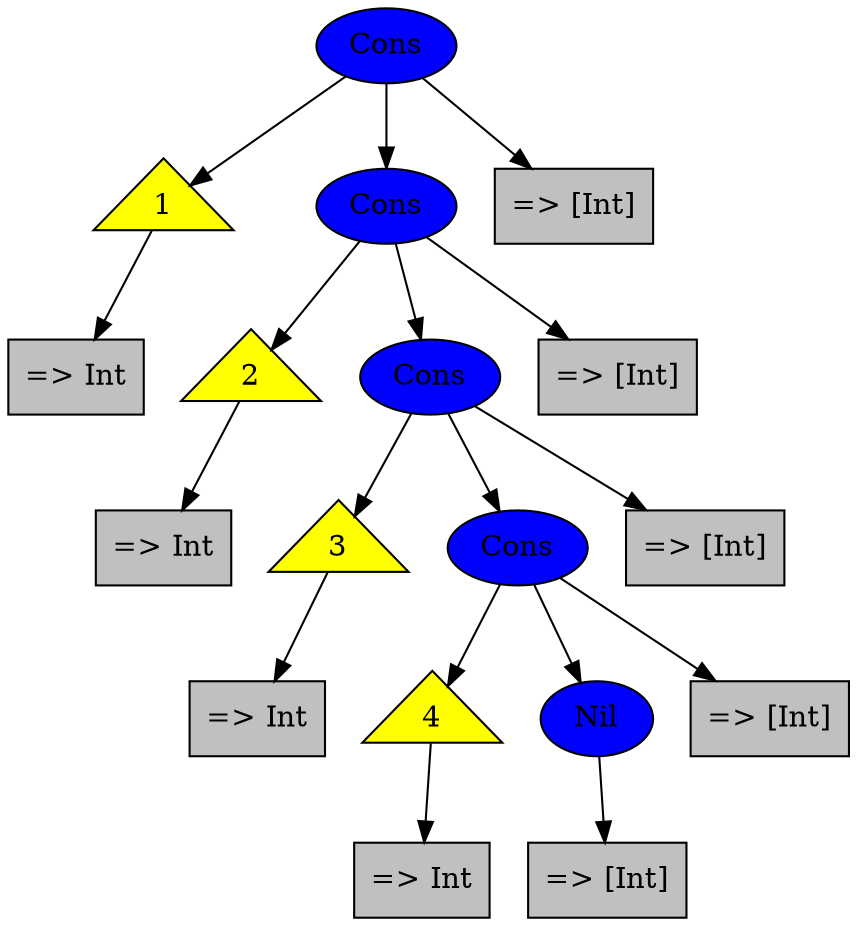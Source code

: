 digraph g {
ordering=out;n1[label=" =\> [Int]",fillcolor=gray,style=filled,shape=record];
n3[label=" =\> Int",fillcolor=gray,style=filled,shape=record];
n2[label="1",fillcolor=yellow,style=filled,shape=triangle];
n5[label=" =\> [Int]",fillcolor=gray,style=filled,shape=record];
n7[label=" =\> Int",fillcolor=gray,style=filled,shape=record];
n6[label="2",fillcolor=yellow,style=filled,shape=triangle];
n9[label=" =\> [Int]",fillcolor=gray,style=filled,shape=record];
n11[label=" =\> Int",fillcolor=gray,style=filled,shape=record];
n10[label="3",fillcolor=yellow,style=filled,shape=triangle];
n13[label=" =\> [Int]",fillcolor=gray,style=filled,shape=record];
n15[label=" =\> Int",fillcolor=gray,style=filled,shape=record];
n14[label="4",fillcolor=yellow,style=filled,shape=triangle];
n17[label=" =\> [Int]",fillcolor=gray,style=filled,shape=record];
n16[label="Nil",fillcolor=blue,style=filled,shape=ellipse];
n12[label="Cons",fillcolor=blue,style=filled,shape=ellipse];
n8[label="Cons",fillcolor=blue,style=filled,shape=ellipse];
n4[label="Cons",fillcolor=blue,style=filled,shape=ellipse];
n0[label="Cons",fillcolor=blue,style=filled,shape=ellipse];
n2 -> n3;
n6 -> n7;
n10 -> n11;
n14 -> n15;
n16 -> n17;
n12 -> n14;
n12 -> n16;
n12 -> n13;
n8 -> n10;
n8 -> n12;
n8 -> n9;
n4 -> n6;
n4 -> n8;
n4 -> n5;
n0 -> n2;
n0 -> n4;
n0 -> n1;
}